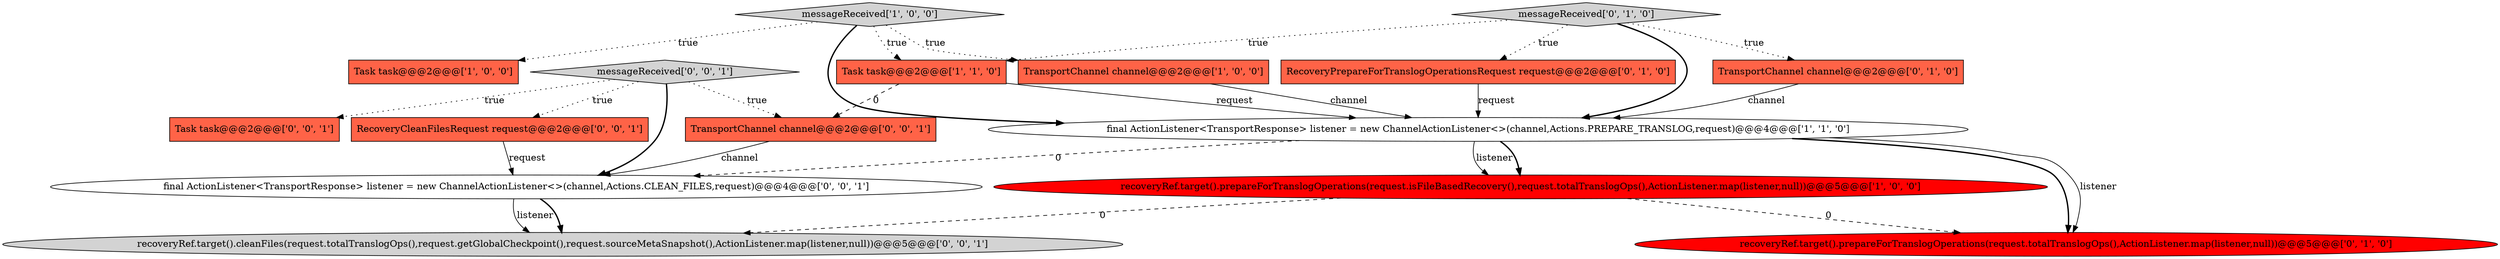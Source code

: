 digraph {
3 [style = filled, label = "Task task@@@2@@@['1', '0', '0']", fillcolor = tomato, shape = box image = "AAA0AAABBB1BBB"];
4 [style = filled, label = "Task task@@@2@@@['1', '1', '0']", fillcolor = tomato, shape = box image = "AAA0AAABBB1BBB"];
5 [style = filled, label = "final ActionListener<TransportResponse> listener = new ChannelActionListener<>(channel,Actions.PREPARE_TRANSLOG,request)@@@4@@@['1', '1', '0']", fillcolor = white, shape = ellipse image = "AAA0AAABBB1BBB"];
2 [style = filled, label = "messageReceived['1', '0', '0']", fillcolor = lightgray, shape = diamond image = "AAA0AAABBB1BBB"];
6 [style = filled, label = "recoveryRef.target().prepareForTranslogOperations(request.totalTranslogOps(),ActionListener.map(listener,null))@@@5@@@['0', '1', '0']", fillcolor = red, shape = ellipse image = "AAA1AAABBB2BBB"];
11 [style = filled, label = "recoveryRef.target().cleanFiles(request.totalTranslogOps(),request.getGlobalCheckpoint(),request.sourceMetaSnapshot(),ActionListener.map(listener,null))@@@5@@@['0', '0', '1']", fillcolor = lightgray, shape = ellipse image = "AAA0AAABBB3BBB"];
15 [style = filled, label = "messageReceived['0', '0', '1']", fillcolor = lightgray, shape = diamond image = "AAA0AAABBB3BBB"];
9 [style = filled, label = "messageReceived['0', '1', '0']", fillcolor = lightgray, shape = diamond image = "AAA0AAABBB2BBB"];
14 [style = filled, label = "final ActionListener<TransportResponse> listener = new ChannelActionListener<>(channel,Actions.CLEAN_FILES,request)@@@4@@@['0', '0', '1']", fillcolor = white, shape = ellipse image = "AAA0AAABBB3BBB"];
7 [style = filled, label = "TransportChannel channel@@@2@@@['0', '1', '0']", fillcolor = tomato, shape = box image = "AAA0AAABBB2BBB"];
1 [style = filled, label = "TransportChannel channel@@@2@@@['1', '0', '0']", fillcolor = tomato, shape = box image = "AAA0AAABBB1BBB"];
10 [style = filled, label = "RecoveryCleanFilesRequest request@@@2@@@['0', '0', '1']", fillcolor = tomato, shape = box image = "AAA0AAABBB3BBB"];
8 [style = filled, label = "RecoveryPrepareForTranslogOperationsRequest request@@@2@@@['0', '1', '0']", fillcolor = tomato, shape = box image = "AAA0AAABBB2BBB"];
12 [style = filled, label = "Task task@@@2@@@['0', '0', '1']", fillcolor = tomato, shape = box image = "AAA0AAABBB3BBB"];
13 [style = filled, label = "TransportChannel channel@@@2@@@['0', '0', '1']", fillcolor = tomato, shape = box image = "AAA0AAABBB3BBB"];
0 [style = filled, label = "recoveryRef.target().prepareForTranslogOperations(request.isFileBasedRecovery(),request.totalTranslogOps(),ActionListener.map(listener,null))@@@5@@@['1', '0', '0']", fillcolor = red, shape = ellipse image = "AAA1AAABBB1BBB"];
2->3 [style = dotted, label="true"];
5->0 [style = solid, label="listener"];
5->14 [style = dashed, label="0"];
15->14 [style = bold, label=""];
7->5 [style = solid, label="channel"];
0->6 [style = dashed, label="0"];
15->10 [style = dotted, label="true"];
0->11 [style = dashed, label="0"];
13->14 [style = solid, label="channel"];
8->5 [style = solid, label="request"];
1->5 [style = solid, label="channel"];
15->13 [style = dotted, label="true"];
9->8 [style = dotted, label="true"];
5->6 [style = bold, label=""];
5->6 [style = solid, label="listener"];
5->0 [style = bold, label=""];
2->1 [style = dotted, label="true"];
14->11 [style = solid, label="listener"];
2->4 [style = dotted, label="true"];
10->14 [style = solid, label="request"];
4->5 [style = solid, label="request"];
9->5 [style = bold, label=""];
9->4 [style = dotted, label="true"];
15->12 [style = dotted, label="true"];
9->7 [style = dotted, label="true"];
4->13 [style = dashed, label="0"];
14->11 [style = bold, label=""];
2->5 [style = bold, label=""];
}
